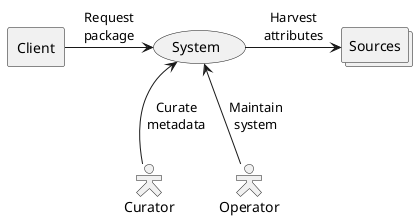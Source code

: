 @startuml

skinparam actorStyle hollow

actor Curator
actor Operator
rectangle Client
collections Sources

usecase System

Client -> System: Request\npackage
Curator -u-> System: Curate\nmetadata
Operator -u-> System: Maintain\nsystem
System -> Sources: Harvest\nattributes

@enduml
